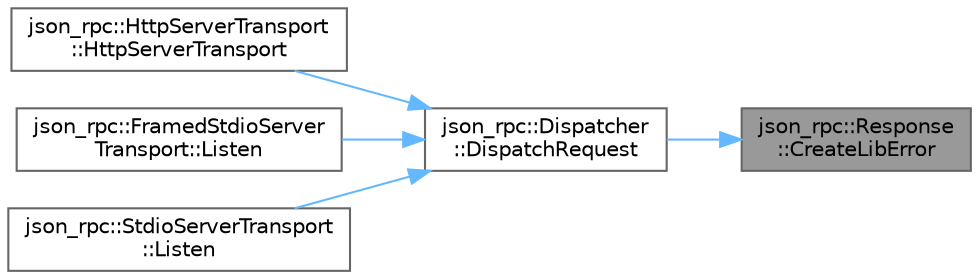 digraph "json_rpc::Response::CreateLibError"
{
 // LATEX_PDF_SIZE
  bgcolor="transparent";
  edge [fontname=Helvetica,fontsize=10,labelfontname=Helvetica,labelfontsize=10];
  node [fontname=Helvetica,fontsize=10,shape=box,height=0.2,width=0.4];
  rankdir="RL";
  Node1 [id="Node000001",label="json_rpc::Response\l::CreateLibError",height=0.2,width=0.4,color="gray40", fillcolor="grey60", style="filled", fontcolor="black",tooltip="Creates a Response object for a library error."];
  Node1 -> Node2 [id="edge1_Node000001_Node000002",dir="back",color="steelblue1",style="solid",tooltip=" "];
  Node2 [id="Node000002",label="json_rpc::Dispatcher\l::DispatchRequest",height=0.2,width=0.4,color="grey40", fillcolor="white", style="filled",URL="$classjson__rpc_1_1Dispatcher.html#a7ae947579557272d7d3c310325ca7c13",tooltip="Dispatches an RPC request to the appropriate handler."];
  Node2 -> Node3 [id="edge2_Node000002_Node000003",dir="back",color="steelblue1",style="solid",tooltip=" "];
  Node3 [id="Node000003",label="json_rpc::HttpServerTransport\l::HttpServerTransport",height=0.2,width=0.4,color="grey40", fillcolor="white", style="filled",URL="$classjson__rpc_1_1HttpServerTransport.html#a3f03ca0523ab093e8e3c15e52bd9834c",tooltip="Constructs an HttpServerTransport object."];
  Node2 -> Node4 [id="edge3_Node000002_Node000004",dir="back",color="steelblue1",style="solid",tooltip=" "];
  Node4 [id="Node000004",label="json_rpc::FramedStdioServer\lTransport::Listen",height=0.2,width=0.4,color="grey40", fillcolor="white", style="filled",URL="$classjson__rpc_1_1FramedStdioServerTransport.html#a9defce0b2696eb94d03cf5f0e2d057f9",tooltip="Listens for incoming messages and dispatches them to the appropriate handlers."];
  Node2 -> Node5 [id="edge4_Node000002_Node000005",dir="back",color="steelblue1",style="solid",tooltip=" "];
  Node5 [id="Node000005",label="json_rpc::StdioServerTransport\l::Listen",height=0.2,width=0.4,color="grey40", fillcolor="white", style="filled",URL="$classjson__rpc_1_1StdioServerTransport.html#af0140236cf0e829636f50beab3306852",tooltip="Listens for incoming messages and dispatches them to the appropriate handlers."];
}
